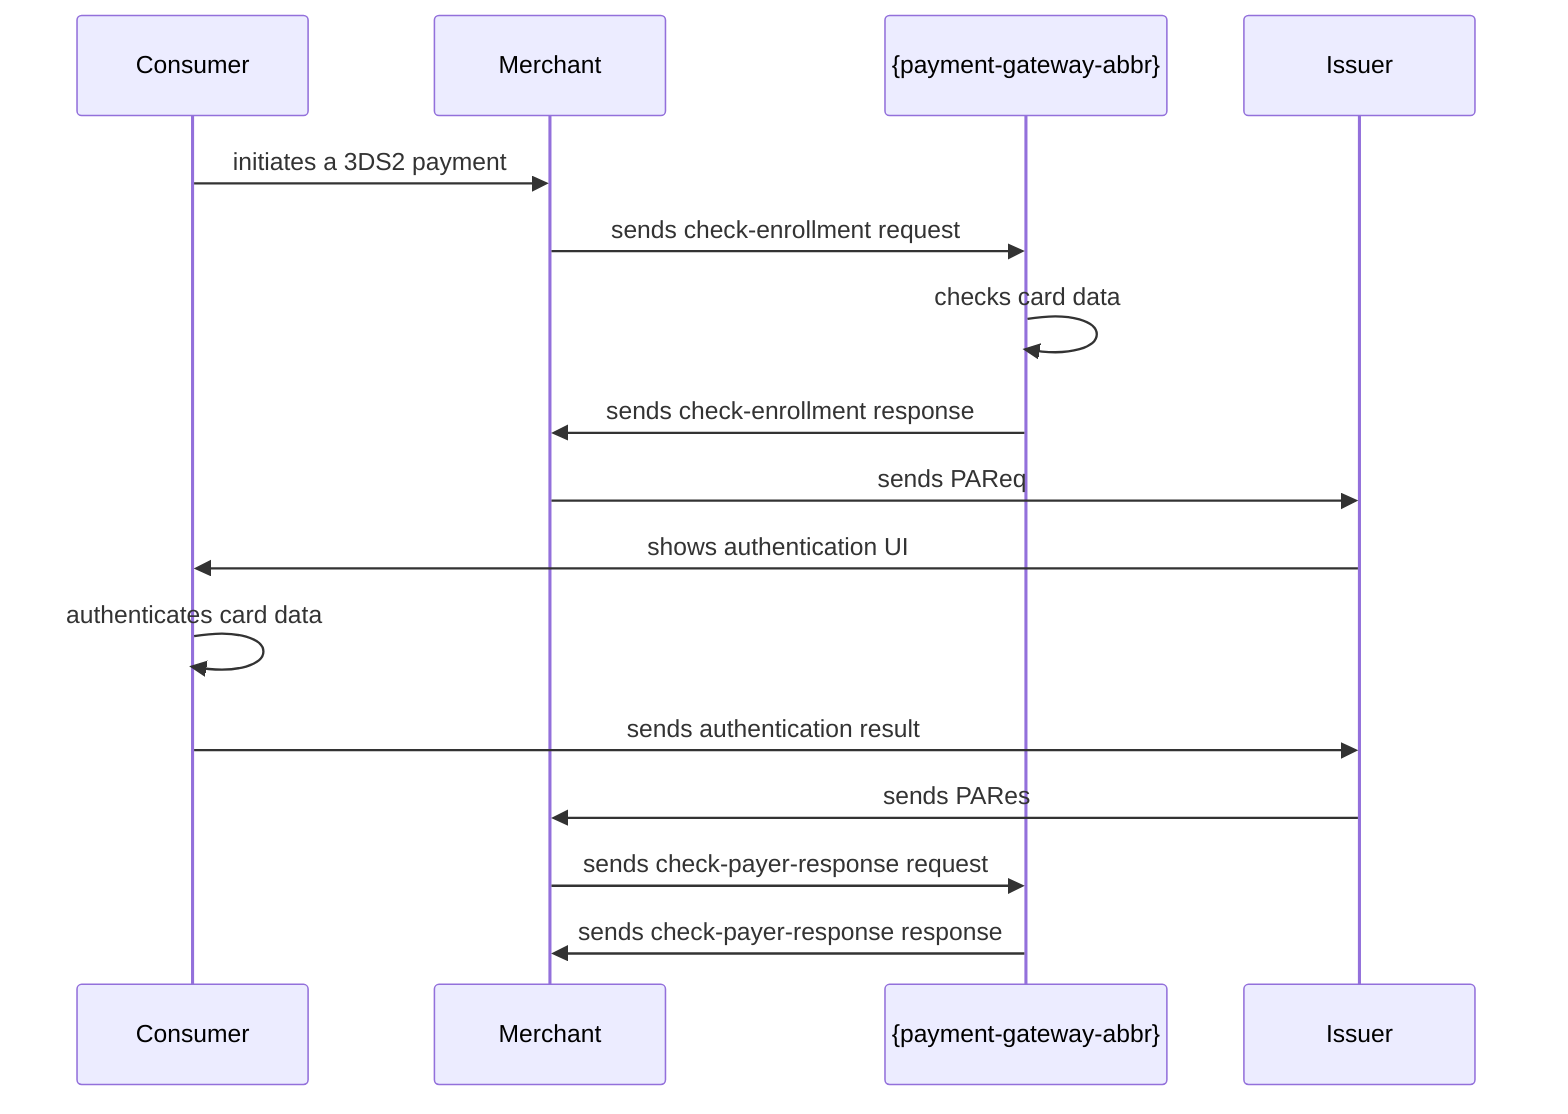 sequenceDiagram

    participant Consumer

    participant Merchant

    participant {payment-gateway-abbr}

    participant Issuer

Consumer->>Merchant: initiates a 3DS2 payment

Merchant->>{payment-gateway-abbr}: sends check-enrollment request

{payment-gateway-abbr}->>{payment-gateway-abbr}: checks card data

{payment-gateway-abbr}->>Merchant: sends check-enrollment response

Merchant->>Issuer: sends PAReq

Issuer->>Consumer: shows authentication UI

Consumer->>Consumer: authenticates card data

Consumer->>Issuer: sends authentication result

Issuer->>Merchant: sends PARes

Merchant->>{payment-gateway-abbr}: sends check-payer-response request

{payment-gateway-abbr}->>Merchant: sends check-payer-response response